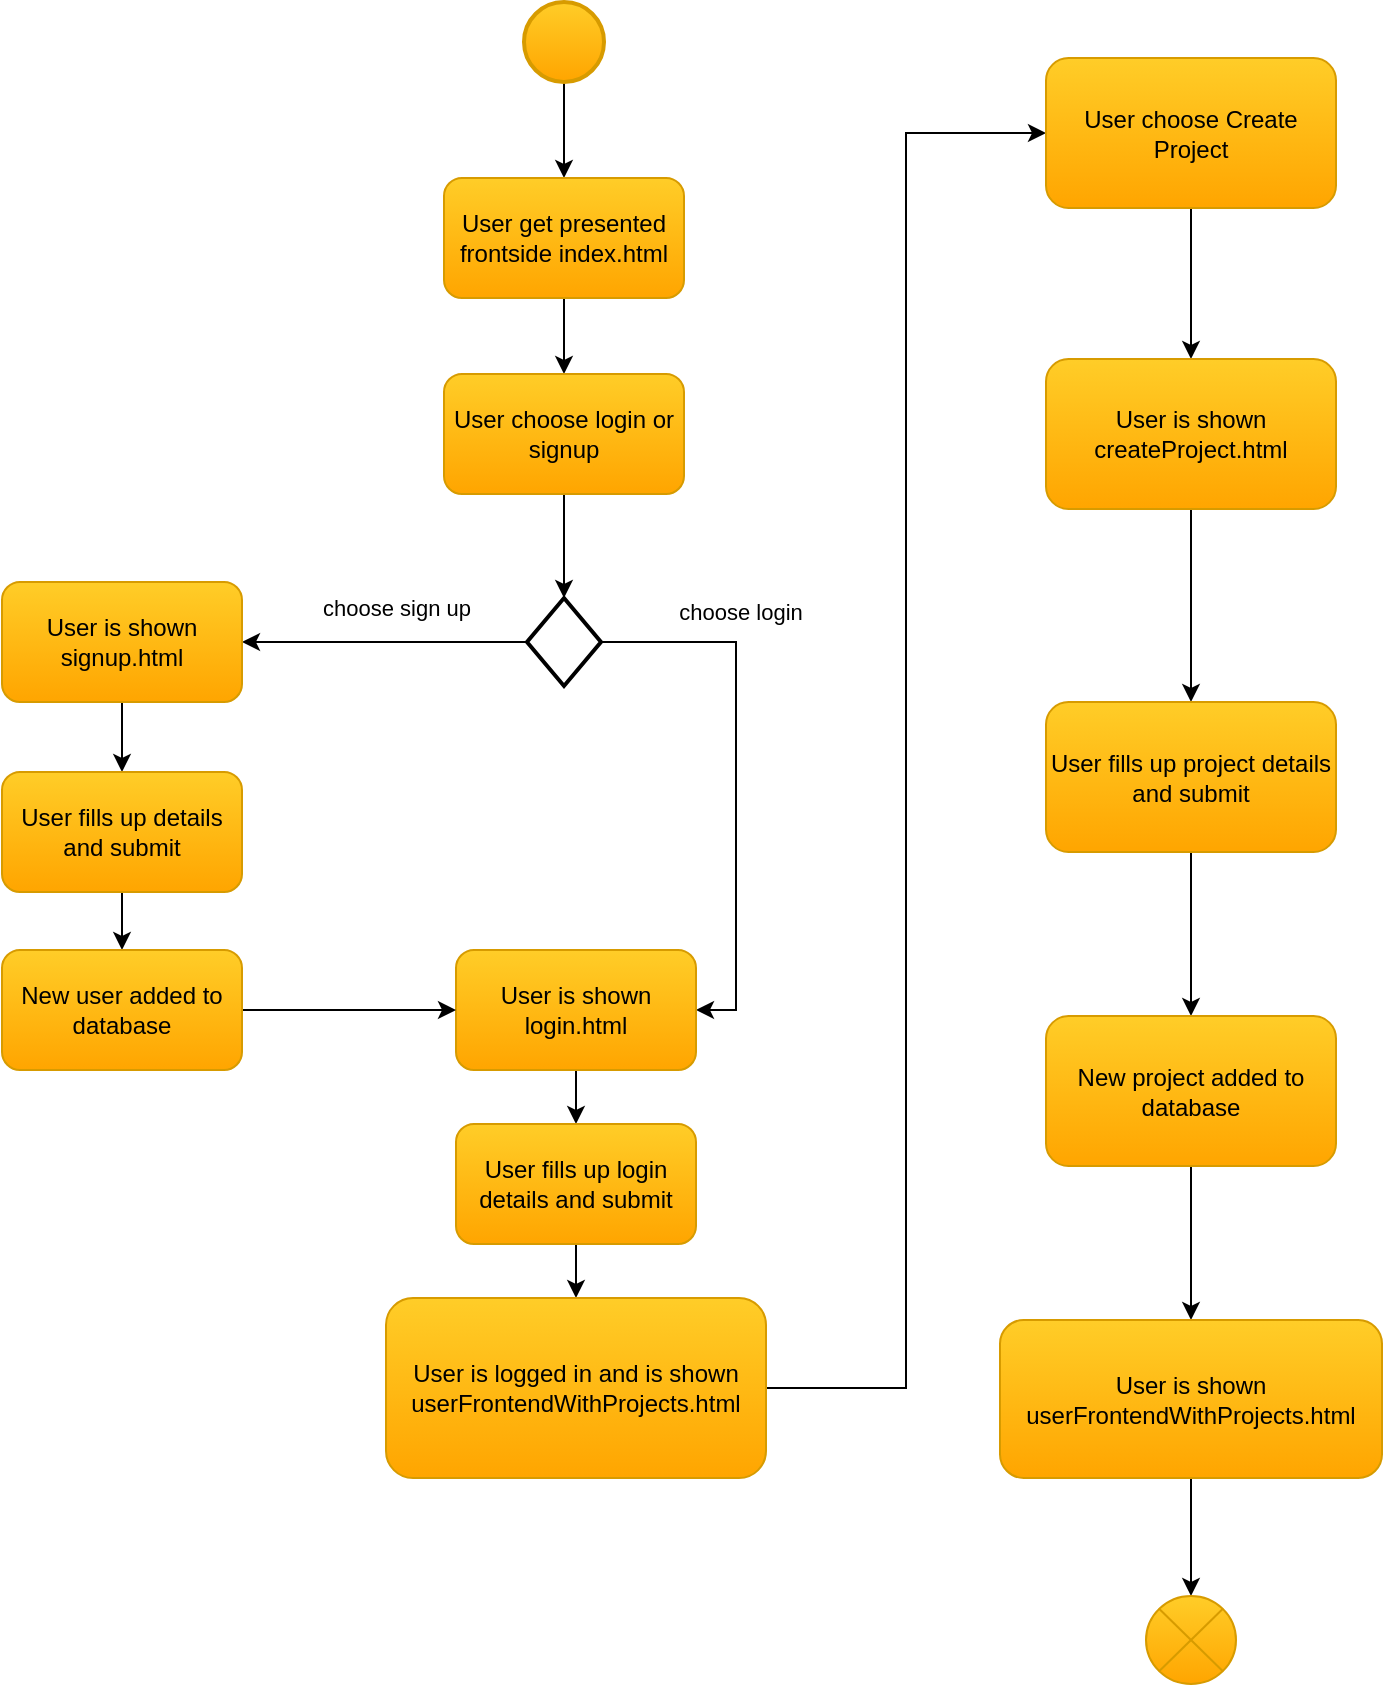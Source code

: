 <mxfile version="21.3.5" type="github">
  <diagram id="C5RBs43oDa-KdzZeNtuy" name="Page-1">
    <mxGraphModel dx="1713" dy="663" grid="0" gridSize="10" guides="1" tooltips="1" connect="1" arrows="1" fold="1" page="0" pageScale="1" pageWidth="827" pageHeight="1169" math="0" shadow="0">
      <root>
        <mxCell id="WIyWlLk6GJQsqaUBKTNV-0" />
        <mxCell id="WIyWlLk6GJQsqaUBKTNV-1" parent="WIyWlLk6GJQsqaUBKTNV-0" />
        <mxCell id="TMeR2gSZ4-1Bq5lchzCi-46" value="" style="edgeStyle=orthogonalEdgeStyle;rounded=0;orthogonalLoop=1;jettySize=auto;html=1;entryX=0.5;entryY=0;entryDx=0;entryDy=0;" edge="1" parent="WIyWlLk6GJQsqaUBKTNV-1" source="TMeR2gSZ4-1Bq5lchzCi-0" target="TMeR2gSZ4-1Bq5lchzCi-47">
          <mxGeometry relative="1" as="geometry">
            <mxPoint x="273.0" y="150.0" as="targetPoint" />
          </mxGeometry>
        </mxCell>
        <mxCell id="TMeR2gSZ4-1Bq5lchzCi-0" value="" style="strokeWidth=2;html=1;shape=mxgraph.flowchart.start_2;whiteSpace=wrap;fillColor=#ffcd28;strokeColor=#d79b00;gradientColor=#ffa500;" vertex="1" parent="WIyWlLk6GJQsqaUBKTNV-1">
          <mxGeometry x="253" y="40" width="40" height="40" as="geometry" />
        </mxCell>
        <mxCell id="TMeR2gSZ4-1Bq5lchzCi-52" value="" style="edgeStyle=orthogonalEdgeStyle;rounded=0;orthogonalLoop=1;jettySize=auto;html=1;" edge="1" parent="WIyWlLk6GJQsqaUBKTNV-1" source="TMeR2gSZ4-1Bq5lchzCi-47" target="TMeR2gSZ4-1Bq5lchzCi-51">
          <mxGeometry relative="1" as="geometry" />
        </mxCell>
        <mxCell id="TMeR2gSZ4-1Bq5lchzCi-47" value="User get presented frontside index.html" style="rounded=1;whiteSpace=wrap;html=1;fillColor=#ffcd28;gradientColor=#ffa500;strokeColor=#d79b00;" vertex="1" parent="WIyWlLk6GJQsqaUBKTNV-1">
          <mxGeometry x="213" y="128" width="120" height="60" as="geometry" />
        </mxCell>
        <mxCell id="TMeR2gSZ4-1Bq5lchzCi-53" style="edgeStyle=orthogonalEdgeStyle;rounded=0;orthogonalLoop=1;jettySize=auto;html=1;" edge="1" parent="WIyWlLk6GJQsqaUBKTNV-1" source="TMeR2gSZ4-1Bq5lchzCi-51" target="TMeR2gSZ4-1Bq5lchzCi-54">
          <mxGeometry relative="1" as="geometry">
            <mxPoint x="273.0" y="344.5" as="targetPoint" />
          </mxGeometry>
        </mxCell>
        <mxCell id="TMeR2gSZ4-1Bq5lchzCi-51" value="User choose login or signup" style="rounded=1;whiteSpace=wrap;html=1;fillColor=#ffcd28;gradientColor=#ffa500;strokeColor=#d79b00;" vertex="1" parent="WIyWlLk6GJQsqaUBKTNV-1">
          <mxGeometry x="213" y="226" width="120" height="60" as="geometry" />
        </mxCell>
        <mxCell id="TMeR2gSZ4-1Bq5lchzCi-59" style="edgeStyle=orthogonalEdgeStyle;rounded=0;orthogonalLoop=1;jettySize=auto;html=1;entryX=1;entryY=0.5;entryDx=0;entryDy=0;exitX=1;exitY=0.5;exitDx=0;exitDy=0;exitPerimeter=0;" edge="1" parent="WIyWlLk6GJQsqaUBKTNV-1" source="TMeR2gSZ4-1Bq5lchzCi-54" target="TMeR2gSZ4-1Bq5lchzCi-56">
          <mxGeometry relative="1" as="geometry">
            <mxPoint x="376" y="499" as="targetPoint" />
          </mxGeometry>
        </mxCell>
        <mxCell id="TMeR2gSZ4-1Bq5lchzCi-60" value="choose login" style="edgeLabel;html=1;align=center;verticalAlign=middle;resizable=0;points=[];" vertex="1" connectable="0" parent="TMeR2gSZ4-1Bq5lchzCi-59">
          <mxGeometry x="-0.51" relative="1" as="geometry">
            <mxPoint x="3" y="-15" as="offset" />
          </mxGeometry>
        </mxCell>
        <mxCell id="TMeR2gSZ4-1Bq5lchzCi-61" style="edgeStyle=orthogonalEdgeStyle;rounded=0;orthogonalLoop=1;jettySize=auto;html=1;entryX=1;entryY=0.5;entryDx=0;entryDy=0;" edge="1" parent="WIyWlLk6GJQsqaUBKTNV-1" source="TMeR2gSZ4-1Bq5lchzCi-54" target="TMeR2gSZ4-1Bq5lchzCi-62">
          <mxGeometry relative="1" as="geometry">
            <mxPoint x="127.03" y="360" as="targetPoint" />
          </mxGeometry>
        </mxCell>
        <mxCell id="TMeR2gSZ4-1Bq5lchzCi-63" value="choose sign up" style="edgeLabel;html=1;align=center;verticalAlign=middle;resizable=0;points=[];" vertex="1" connectable="0" parent="TMeR2gSZ4-1Bq5lchzCi-61">
          <mxGeometry x="-0.206" y="3" relative="1" as="geometry">
            <mxPoint x="-9" y="-20" as="offset" />
          </mxGeometry>
        </mxCell>
        <mxCell id="TMeR2gSZ4-1Bq5lchzCi-54" value="" style="strokeWidth=2;html=1;shape=mxgraph.flowchart.decision;whiteSpace=wrap;" vertex="1" parent="WIyWlLk6GJQsqaUBKTNV-1">
          <mxGeometry x="254.5" y="338" width="37" height="44" as="geometry" />
        </mxCell>
        <mxCell id="TMeR2gSZ4-1Bq5lchzCi-70" value="" style="edgeStyle=orthogonalEdgeStyle;rounded=0;orthogonalLoop=1;jettySize=auto;html=1;" edge="1" parent="WIyWlLk6GJQsqaUBKTNV-1" source="TMeR2gSZ4-1Bq5lchzCi-56" target="TMeR2gSZ4-1Bq5lchzCi-69">
          <mxGeometry relative="1" as="geometry" />
        </mxCell>
        <mxCell id="TMeR2gSZ4-1Bq5lchzCi-56" value="User is shown login.html" style="rounded=1;whiteSpace=wrap;html=1;fillColor=#ffcd28;gradientColor=#ffa500;strokeColor=#d79b00;" vertex="1" parent="WIyWlLk6GJQsqaUBKTNV-1">
          <mxGeometry x="219" y="514" width="120" height="60" as="geometry" />
        </mxCell>
        <mxCell id="TMeR2gSZ4-1Bq5lchzCi-65" value="" style="edgeStyle=orthogonalEdgeStyle;rounded=0;orthogonalLoop=1;jettySize=auto;html=1;" edge="1" parent="WIyWlLk6GJQsqaUBKTNV-1" source="TMeR2gSZ4-1Bq5lchzCi-62" target="TMeR2gSZ4-1Bq5lchzCi-64">
          <mxGeometry relative="1" as="geometry" />
        </mxCell>
        <mxCell id="TMeR2gSZ4-1Bq5lchzCi-62" value="User is shown signup.html" style="rounded=1;whiteSpace=wrap;html=1;fillColor=#ffcd28;gradientColor=#ffa500;strokeColor=#d79b00;" vertex="1" parent="WIyWlLk6GJQsqaUBKTNV-1">
          <mxGeometry x="-8" y="330" width="120" height="60" as="geometry" />
        </mxCell>
        <mxCell id="TMeR2gSZ4-1Bq5lchzCi-67" value="" style="edgeStyle=orthogonalEdgeStyle;rounded=0;orthogonalLoop=1;jettySize=auto;html=1;" edge="1" parent="WIyWlLk6GJQsqaUBKTNV-1" source="TMeR2gSZ4-1Bq5lchzCi-64" target="TMeR2gSZ4-1Bq5lchzCi-66">
          <mxGeometry relative="1" as="geometry" />
        </mxCell>
        <mxCell id="TMeR2gSZ4-1Bq5lchzCi-64" value="User fills up details and submit" style="rounded=1;whiteSpace=wrap;html=1;fillColor=#ffcd28;gradientColor=#ffa500;strokeColor=#d79b00;" vertex="1" parent="WIyWlLk6GJQsqaUBKTNV-1">
          <mxGeometry x="-8" y="425" width="120" height="60" as="geometry" />
        </mxCell>
        <mxCell id="TMeR2gSZ4-1Bq5lchzCi-68" style="edgeStyle=orthogonalEdgeStyle;rounded=0;orthogonalLoop=1;jettySize=auto;html=1;entryX=0;entryY=0.5;entryDx=0;entryDy=0;" edge="1" parent="WIyWlLk6GJQsqaUBKTNV-1" source="TMeR2gSZ4-1Bq5lchzCi-66" target="TMeR2gSZ4-1Bq5lchzCi-56">
          <mxGeometry relative="1" as="geometry" />
        </mxCell>
        <mxCell id="TMeR2gSZ4-1Bq5lchzCi-66" value="New user added to database " style="rounded=1;whiteSpace=wrap;html=1;fillColor=#ffcd28;gradientColor=#ffa500;strokeColor=#d79b00;" vertex="1" parent="WIyWlLk6GJQsqaUBKTNV-1">
          <mxGeometry x="-8" y="514" width="120" height="60" as="geometry" />
        </mxCell>
        <mxCell id="TMeR2gSZ4-1Bq5lchzCi-72" value="" style="edgeStyle=orthogonalEdgeStyle;rounded=0;orthogonalLoop=1;jettySize=auto;html=1;" edge="1" parent="WIyWlLk6GJQsqaUBKTNV-1" source="TMeR2gSZ4-1Bq5lchzCi-69" target="TMeR2gSZ4-1Bq5lchzCi-71">
          <mxGeometry relative="1" as="geometry" />
        </mxCell>
        <mxCell id="TMeR2gSZ4-1Bq5lchzCi-69" value="User fills up login details and submit " style="rounded=1;whiteSpace=wrap;html=1;fillColor=#ffcd28;gradientColor=#ffa500;strokeColor=#d79b00;" vertex="1" parent="WIyWlLk6GJQsqaUBKTNV-1">
          <mxGeometry x="219" y="601" width="120" height="60" as="geometry" />
        </mxCell>
        <mxCell id="TMeR2gSZ4-1Bq5lchzCi-75" value="" style="edgeStyle=orthogonalEdgeStyle;rounded=0;orthogonalLoop=1;jettySize=auto;html=1;entryX=0;entryY=0.5;entryDx=0;entryDy=0;" edge="1" parent="WIyWlLk6GJQsqaUBKTNV-1" source="TMeR2gSZ4-1Bq5lchzCi-71" target="TMeR2gSZ4-1Bq5lchzCi-74">
          <mxGeometry relative="1" as="geometry" />
        </mxCell>
        <mxCell id="TMeR2gSZ4-1Bq5lchzCi-71" value="User is logged in and is shown userFrontendWithProjects.html" style="rounded=1;whiteSpace=wrap;html=1;fillColor=#ffcd28;gradientColor=#ffa500;strokeColor=#d79b00;" vertex="1" parent="WIyWlLk6GJQsqaUBKTNV-1">
          <mxGeometry x="184" y="688" width="190" height="90" as="geometry" />
        </mxCell>
        <mxCell id="TMeR2gSZ4-1Bq5lchzCi-77" value="" style="edgeStyle=orthogonalEdgeStyle;rounded=0;orthogonalLoop=1;jettySize=auto;html=1;" edge="1" parent="WIyWlLk6GJQsqaUBKTNV-1" source="TMeR2gSZ4-1Bq5lchzCi-74" target="TMeR2gSZ4-1Bq5lchzCi-76">
          <mxGeometry relative="1" as="geometry" />
        </mxCell>
        <mxCell id="TMeR2gSZ4-1Bq5lchzCi-74" value="User choose Create Project " style="rounded=1;whiteSpace=wrap;html=1;fillColor=#ffcd28;gradientColor=#ffa500;strokeColor=#d79b00;" vertex="1" parent="WIyWlLk6GJQsqaUBKTNV-1">
          <mxGeometry x="514" y="68" width="145" height="75" as="geometry" />
        </mxCell>
        <mxCell id="TMeR2gSZ4-1Bq5lchzCi-79" value="" style="edgeStyle=orthogonalEdgeStyle;rounded=0;orthogonalLoop=1;jettySize=auto;html=1;" edge="1" parent="WIyWlLk6GJQsqaUBKTNV-1" source="TMeR2gSZ4-1Bq5lchzCi-76" target="TMeR2gSZ4-1Bq5lchzCi-78">
          <mxGeometry relative="1" as="geometry" />
        </mxCell>
        <mxCell id="TMeR2gSZ4-1Bq5lchzCi-76" value="User is shown createProject.html " style="rounded=1;whiteSpace=wrap;html=1;fillColor=#ffcd28;gradientColor=#ffa500;strokeColor=#d79b00;" vertex="1" parent="WIyWlLk6GJQsqaUBKTNV-1">
          <mxGeometry x="514" y="218.5" width="145" height="75" as="geometry" />
        </mxCell>
        <mxCell id="TMeR2gSZ4-1Bq5lchzCi-81" value="" style="edgeStyle=orthogonalEdgeStyle;rounded=0;orthogonalLoop=1;jettySize=auto;html=1;" edge="1" parent="WIyWlLk6GJQsqaUBKTNV-1" source="TMeR2gSZ4-1Bq5lchzCi-78" target="TMeR2gSZ4-1Bq5lchzCi-80">
          <mxGeometry relative="1" as="geometry" />
        </mxCell>
        <mxCell id="TMeR2gSZ4-1Bq5lchzCi-78" value="User fills up project details and submit " style="rounded=1;whiteSpace=wrap;html=1;fillColor=#ffcd28;gradientColor=#ffa500;strokeColor=#d79b00;" vertex="1" parent="WIyWlLk6GJQsqaUBKTNV-1">
          <mxGeometry x="514" y="390" width="145" height="75" as="geometry" />
        </mxCell>
        <mxCell id="TMeR2gSZ4-1Bq5lchzCi-83" value="" style="edgeStyle=orthogonalEdgeStyle;rounded=0;orthogonalLoop=1;jettySize=auto;html=1;" edge="1" parent="WIyWlLk6GJQsqaUBKTNV-1" source="TMeR2gSZ4-1Bq5lchzCi-80" target="TMeR2gSZ4-1Bq5lchzCi-82">
          <mxGeometry relative="1" as="geometry" />
        </mxCell>
        <mxCell id="TMeR2gSZ4-1Bq5lchzCi-80" value="New project added to database" style="rounded=1;whiteSpace=wrap;html=1;fillColor=#ffcd28;gradientColor=#ffa500;strokeColor=#d79b00;" vertex="1" parent="WIyWlLk6GJQsqaUBKTNV-1">
          <mxGeometry x="514" y="547" width="145" height="75" as="geometry" />
        </mxCell>
        <mxCell id="TMeR2gSZ4-1Bq5lchzCi-85" style="edgeStyle=orthogonalEdgeStyle;rounded=0;orthogonalLoop=1;jettySize=auto;html=1;entryX=0.5;entryY=0;entryDx=0;entryDy=0;entryPerimeter=0;" edge="1" parent="WIyWlLk6GJQsqaUBKTNV-1" source="TMeR2gSZ4-1Bq5lchzCi-82" target="TMeR2gSZ4-1Bq5lchzCi-84">
          <mxGeometry relative="1" as="geometry" />
        </mxCell>
        <mxCell id="TMeR2gSZ4-1Bq5lchzCi-82" value="User is shown userFrontendWithProjects.html" style="rounded=1;whiteSpace=wrap;html=1;fillColor=#ffcd28;gradientColor=#ffa500;strokeColor=#d79b00;" vertex="1" parent="WIyWlLk6GJQsqaUBKTNV-1">
          <mxGeometry x="491" y="699" width="191" height="79" as="geometry" />
        </mxCell>
        <mxCell id="TMeR2gSZ4-1Bq5lchzCi-84" value="" style="verticalLabelPosition=bottom;verticalAlign=top;html=1;shape=mxgraph.flowchart.or;fillColor=#ffcd28;gradientColor=#ffa500;strokeColor=#d79b00;" vertex="1" parent="WIyWlLk6GJQsqaUBKTNV-1">
          <mxGeometry x="564" y="837" width="45" height="44" as="geometry" />
        </mxCell>
      </root>
    </mxGraphModel>
  </diagram>
</mxfile>
